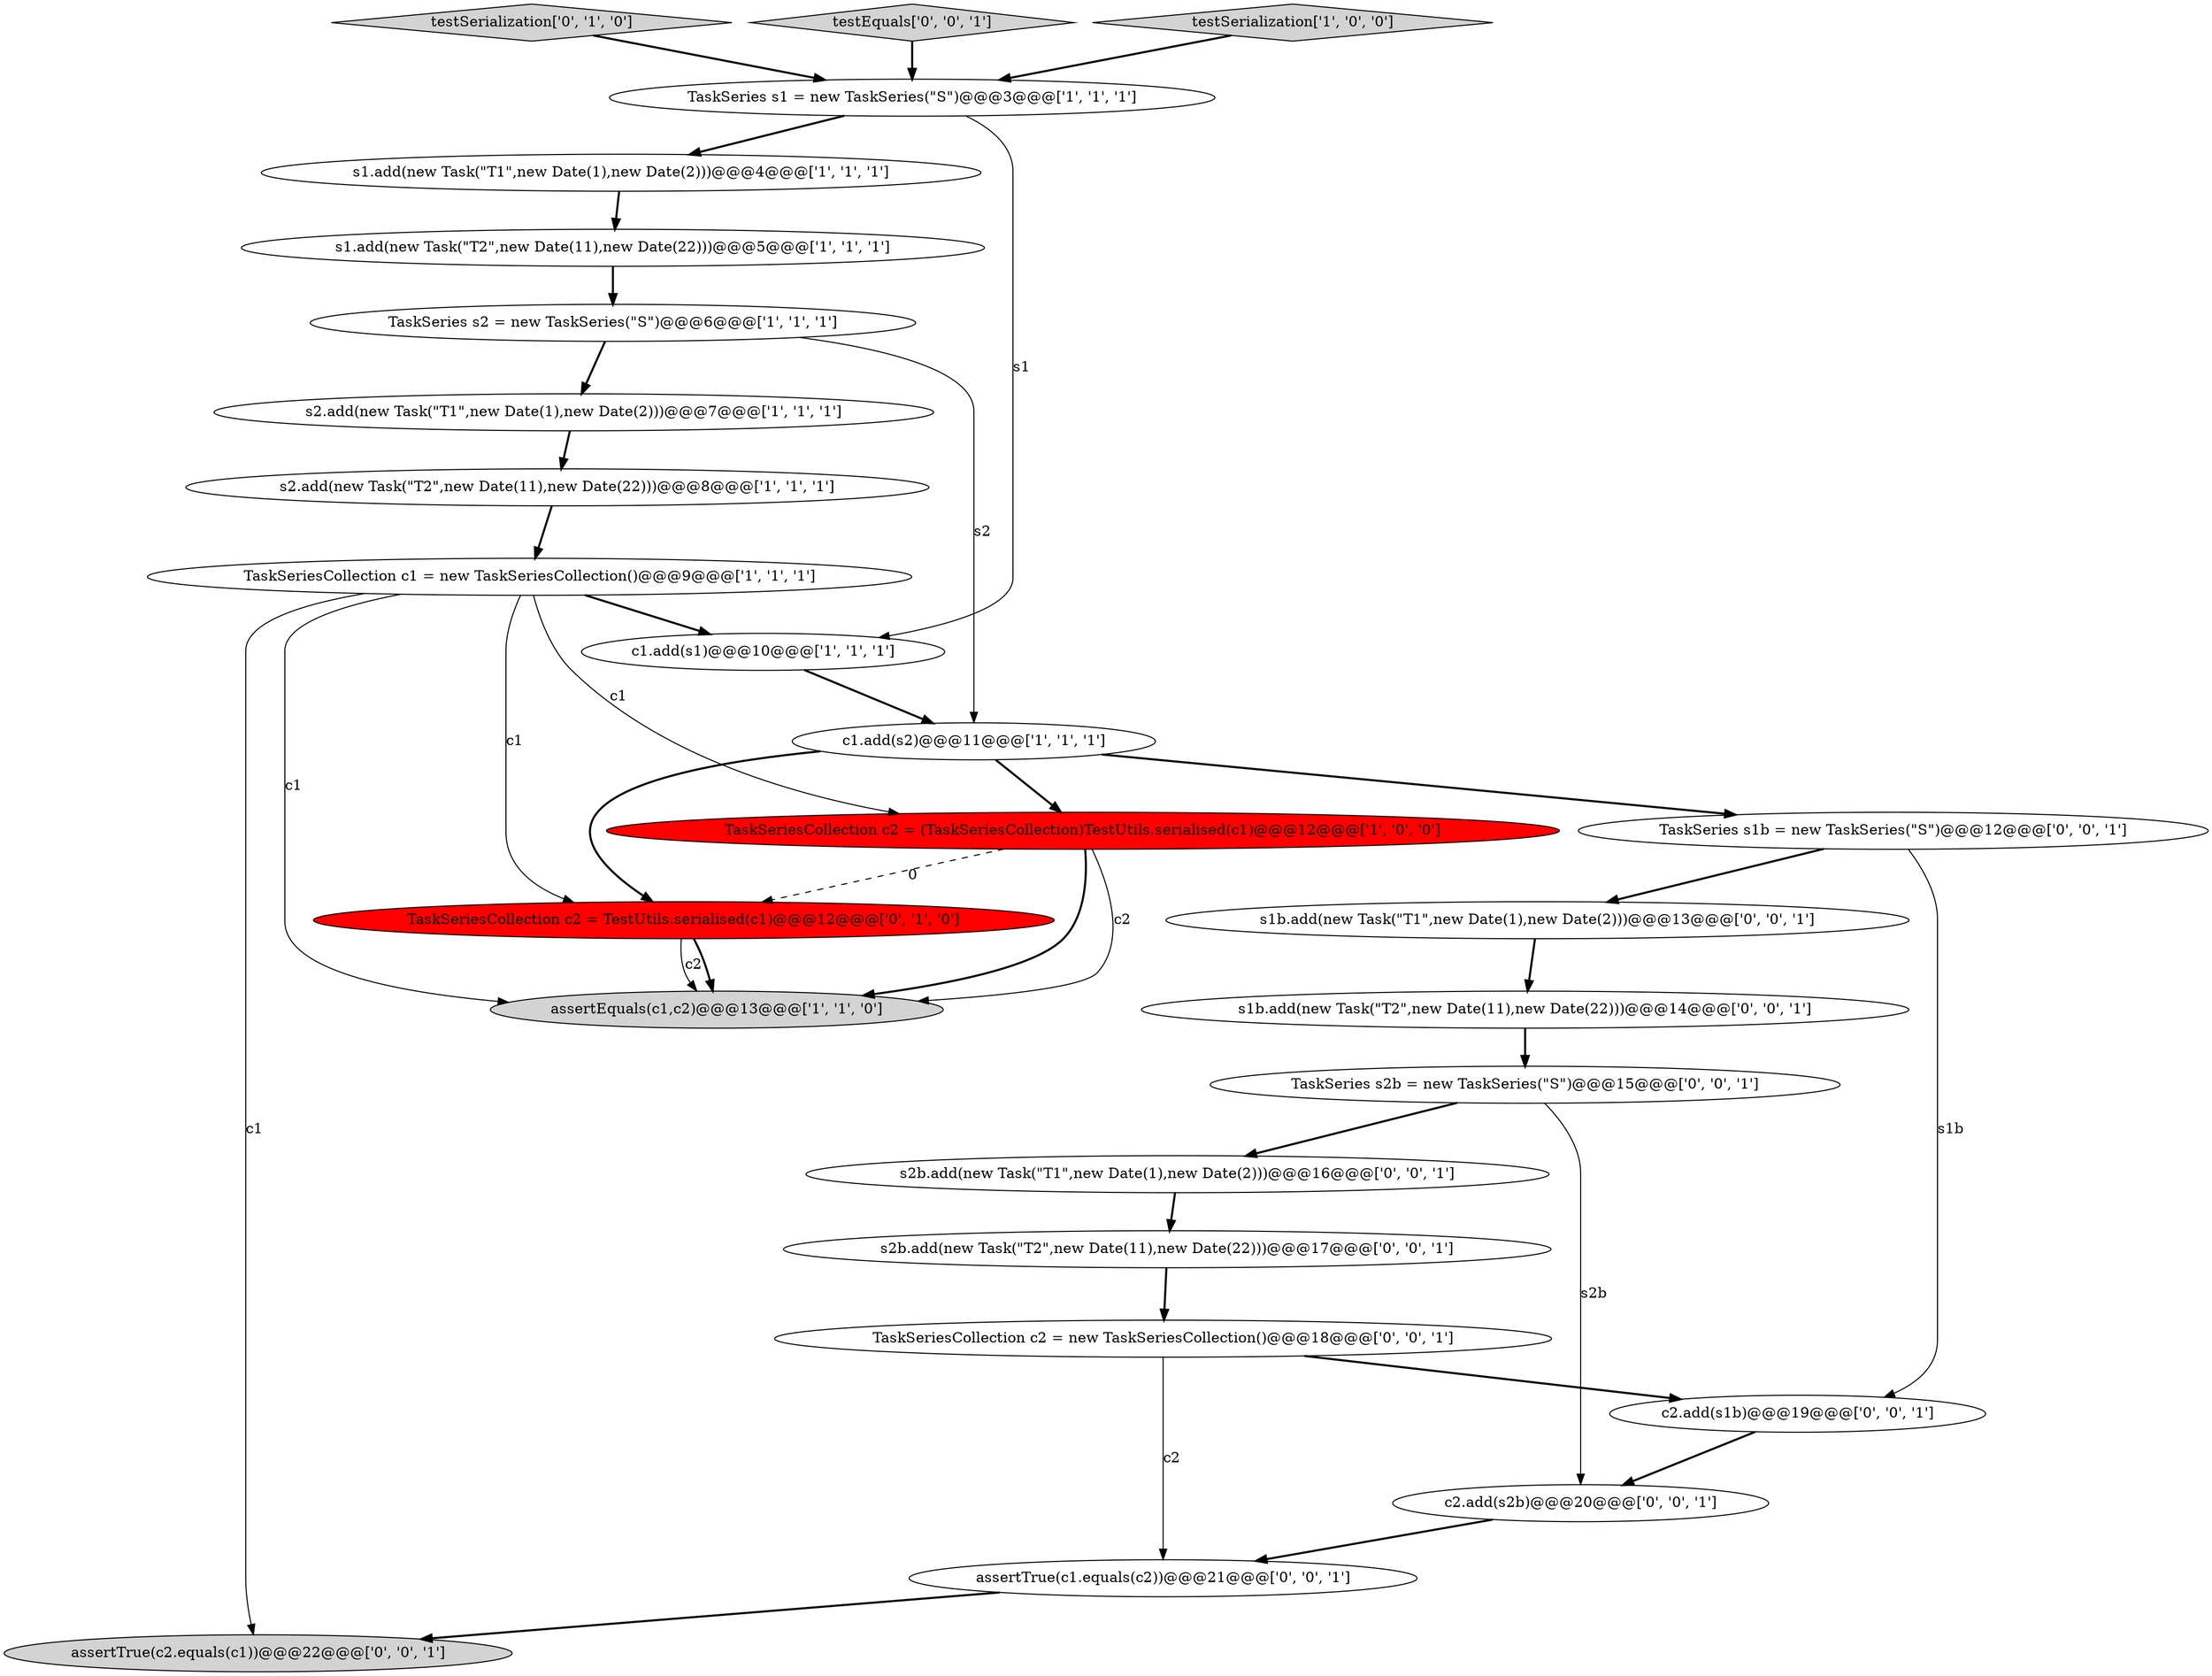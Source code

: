 digraph {
11 [style = filled, label = "TaskSeries s1 = new TaskSeries(\"S\")@@@3@@@['1', '1', '1']", fillcolor = white, shape = ellipse image = "AAA0AAABBB1BBB"];
8 [style = filled, label = "TaskSeries s2 = new TaskSeries(\"S\")@@@6@@@['1', '1', '1']", fillcolor = white, shape = ellipse image = "AAA0AAABBB1BBB"];
13 [style = filled, label = "testSerialization['0', '1', '0']", fillcolor = lightgray, shape = diamond image = "AAA0AAABBB2BBB"];
12 [style = filled, label = "TaskSeriesCollection c2 = TestUtils.serialised(c1)@@@12@@@['0', '1', '0']", fillcolor = red, shape = ellipse image = "AAA1AAABBB2BBB"];
17 [style = filled, label = "testEquals['0', '0', '1']", fillcolor = lightgray, shape = diamond image = "AAA0AAABBB3BBB"];
9 [style = filled, label = "TaskSeriesCollection c2 = (TaskSeriesCollection)TestUtils.serialised(c1)@@@12@@@['1', '0', '0']", fillcolor = red, shape = ellipse image = "AAA1AAABBB1BBB"];
3 [style = filled, label = "testSerialization['1', '0', '0']", fillcolor = lightgray, shape = diamond image = "AAA0AAABBB1BBB"];
15 [style = filled, label = "c2.add(s2b)@@@20@@@['0', '0', '1']", fillcolor = white, shape = ellipse image = "AAA0AAABBB3BBB"];
20 [style = filled, label = "TaskSeriesCollection c2 = new TaskSeriesCollection()@@@18@@@['0', '0', '1']", fillcolor = white, shape = ellipse image = "AAA0AAABBB3BBB"];
7 [style = filled, label = "TaskSeriesCollection c1 = new TaskSeriesCollection()@@@9@@@['1', '1', '1']", fillcolor = white, shape = ellipse image = "AAA0AAABBB1BBB"];
22 [style = filled, label = "assertTrue(c2.equals(c1))@@@22@@@['0', '0', '1']", fillcolor = lightgray, shape = ellipse image = "AAA0AAABBB3BBB"];
23 [style = filled, label = "TaskSeries s1b = new TaskSeries(\"S\")@@@12@@@['0', '0', '1']", fillcolor = white, shape = ellipse image = "AAA0AAABBB3BBB"];
4 [style = filled, label = "c1.add(s2)@@@11@@@['1', '1', '1']", fillcolor = white, shape = ellipse image = "AAA0AAABBB1BBB"];
25 [style = filled, label = "TaskSeries s2b = new TaskSeries(\"S\")@@@15@@@['0', '0', '1']", fillcolor = white, shape = ellipse image = "AAA0AAABBB3BBB"];
16 [style = filled, label = "assertTrue(c1.equals(c2))@@@21@@@['0', '0', '1']", fillcolor = white, shape = ellipse image = "AAA0AAABBB3BBB"];
10 [style = filled, label = "s1.add(new Task(\"T1\",new Date(1),new Date(2)))@@@4@@@['1', '1', '1']", fillcolor = white, shape = ellipse image = "AAA0AAABBB1BBB"];
5 [style = filled, label = "assertEquals(c1,c2)@@@13@@@['1', '1', '0']", fillcolor = lightgray, shape = ellipse image = "AAA0AAABBB1BBB"];
2 [style = filled, label = "c1.add(s1)@@@10@@@['1', '1', '1']", fillcolor = white, shape = ellipse image = "AAA0AAABBB1BBB"];
14 [style = filled, label = "s1b.add(new Task(\"T2\",new Date(11),new Date(22)))@@@14@@@['0', '0', '1']", fillcolor = white, shape = ellipse image = "AAA0AAABBB3BBB"];
21 [style = filled, label = "c2.add(s1b)@@@19@@@['0', '0', '1']", fillcolor = white, shape = ellipse image = "AAA0AAABBB3BBB"];
19 [style = filled, label = "s2b.add(new Task(\"T1\",new Date(1),new Date(2)))@@@16@@@['0', '0', '1']", fillcolor = white, shape = ellipse image = "AAA0AAABBB3BBB"];
6 [style = filled, label = "s2.add(new Task(\"T2\",new Date(11),new Date(22)))@@@8@@@['1', '1', '1']", fillcolor = white, shape = ellipse image = "AAA0AAABBB1BBB"];
18 [style = filled, label = "s1b.add(new Task(\"T1\",new Date(1),new Date(2)))@@@13@@@['0', '0', '1']", fillcolor = white, shape = ellipse image = "AAA0AAABBB3BBB"];
1 [style = filled, label = "s2.add(new Task(\"T1\",new Date(1),new Date(2)))@@@7@@@['1', '1', '1']", fillcolor = white, shape = ellipse image = "AAA0AAABBB1BBB"];
24 [style = filled, label = "s2b.add(new Task(\"T2\",new Date(11),new Date(22)))@@@17@@@['0', '0', '1']", fillcolor = white, shape = ellipse image = "AAA0AAABBB3BBB"];
0 [style = filled, label = "s1.add(new Task(\"T2\",new Date(11),new Date(22)))@@@5@@@['1', '1', '1']", fillcolor = white, shape = ellipse image = "AAA0AAABBB1BBB"];
4->9 [style = bold, label=""];
12->5 [style = solid, label="c2"];
14->25 [style = bold, label=""];
12->5 [style = bold, label=""];
7->9 [style = solid, label="c1"];
25->15 [style = solid, label="s2b"];
21->15 [style = bold, label=""];
8->4 [style = solid, label="s2"];
3->11 [style = bold, label=""];
20->16 [style = solid, label="c2"];
16->22 [style = bold, label=""];
15->16 [style = bold, label=""];
9->5 [style = solid, label="c2"];
2->4 [style = bold, label=""];
13->11 [style = bold, label=""];
19->24 [style = bold, label=""];
24->20 [style = bold, label=""];
20->21 [style = bold, label=""];
11->2 [style = solid, label="s1"];
8->1 [style = bold, label=""];
7->12 [style = solid, label="c1"];
1->6 [style = bold, label=""];
23->21 [style = solid, label="s1b"];
11->10 [style = bold, label=""];
7->2 [style = bold, label=""];
10->0 [style = bold, label=""];
0->8 [style = bold, label=""];
25->19 [style = bold, label=""];
9->5 [style = bold, label=""];
4->12 [style = bold, label=""];
7->22 [style = solid, label="c1"];
9->12 [style = dashed, label="0"];
6->7 [style = bold, label=""];
18->14 [style = bold, label=""];
23->18 [style = bold, label=""];
4->23 [style = bold, label=""];
7->5 [style = solid, label="c1"];
17->11 [style = bold, label=""];
}
